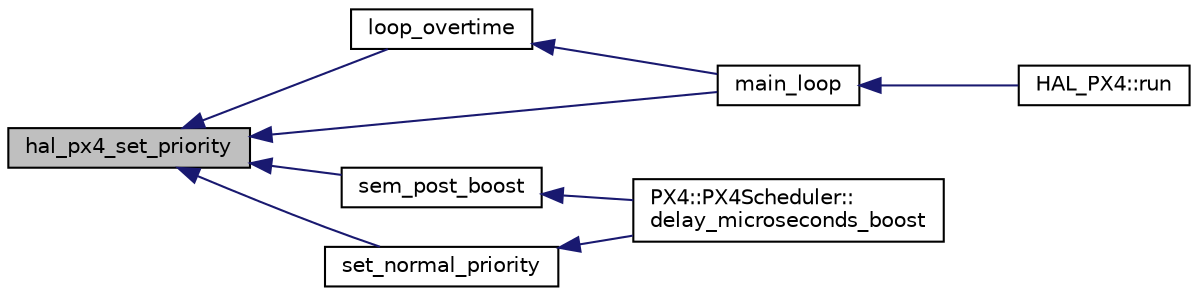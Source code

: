 digraph "hal_px4_set_priority"
{
 // INTERACTIVE_SVG=YES
  edge [fontname="Helvetica",fontsize="10",labelfontname="Helvetica",labelfontsize="10"];
  node [fontname="Helvetica",fontsize="10",shape=record];
  rankdir="LR";
  Node1 [label="hal_px4_set_priority",height=0.2,width=0.4,color="black", fillcolor="grey75", style="filled", fontcolor="black"];
  Node1 -> Node2 [dir="back",color="midnightblue",fontsize="10",style="solid",fontname="Helvetica"];
  Node2 [label="loop_overtime",height=0.2,width=0.4,color="black", fillcolor="white", style="filled",URL="$HAL__PX4__Class_8cpp.html#a40474356ac2f5b07b6f59d651681b740"];
  Node2 -> Node3 [dir="back",color="midnightblue",fontsize="10",style="solid",fontname="Helvetica"];
  Node3 [label="main_loop",height=0.2,width=0.4,color="black", fillcolor="white", style="filled",URL="$HAL__PX4__Class_8cpp.html#a9bd6e6ad19a651d2c83ab3edb8d51924"];
  Node3 -> Node4 [dir="back",color="midnightblue",fontsize="10",style="solid",fontname="Helvetica"];
  Node4 [label="HAL_PX4::run",height=0.2,width=0.4,color="black", fillcolor="white", style="filled",URL="$classHAL__PX4.html#a05883e9a7a7b3b208a1d0173cf2cd557"];
  Node1 -> Node3 [dir="back",color="midnightblue",fontsize="10",style="solid",fontname="Helvetica"];
  Node1 -> Node5 [dir="back",color="midnightblue",fontsize="10",style="solid",fontname="Helvetica"];
  Node5 [label="sem_post_boost",height=0.2,width=0.4,color="black", fillcolor="white", style="filled",URL="$AP__HAL__PX4_2Scheduler_8cpp.html#a89d08a7ad0653f3222b479fe73d3399a"];
  Node5 -> Node6 [dir="back",color="midnightblue",fontsize="10",style="solid",fontname="Helvetica"];
  Node6 [label="PX4::PX4Scheduler::\ldelay_microseconds_boost",height=0.2,width=0.4,color="black", fillcolor="white", style="filled",URL="$classPX4_1_1PX4Scheduler.html#a9c3c85945b3b9f6e5867efd79c9920fc"];
  Node1 -> Node7 [dir="back",color="midnightblue",fontsize="10",style="solid",fontname="Helvetica"];
  Node7 [label="set_normal_priority",height=0.2,width=0.4,color="black", fillcolor="white", style="filled",URL="$AP__HAL__PX4_2Scheduler_8cpp.html#a0b35fd667b5bbd34d3588f2c4105c8d9"];
  Node7 -> Node6 [dir="back",color="midnightblue",fontsize="10",style="solid",fontname="Helvetica"];
}
